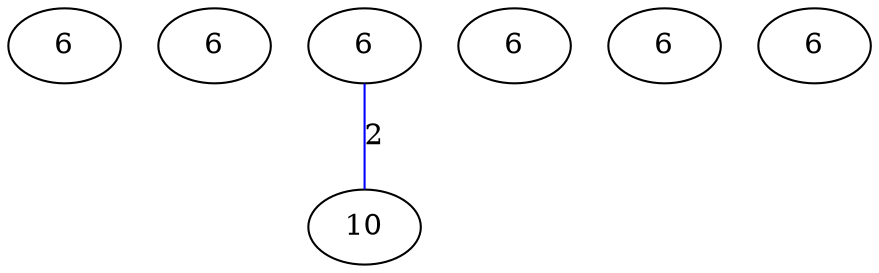 graph G {
	0 [label="6"];
	1 [label="6"];
	2 [label="6"];
	3 [label="10"];
	4 [label="6"];
	5 [label="6"];
	6 [label="6"];
	2 -- 3 [label="2", color=blue];
}